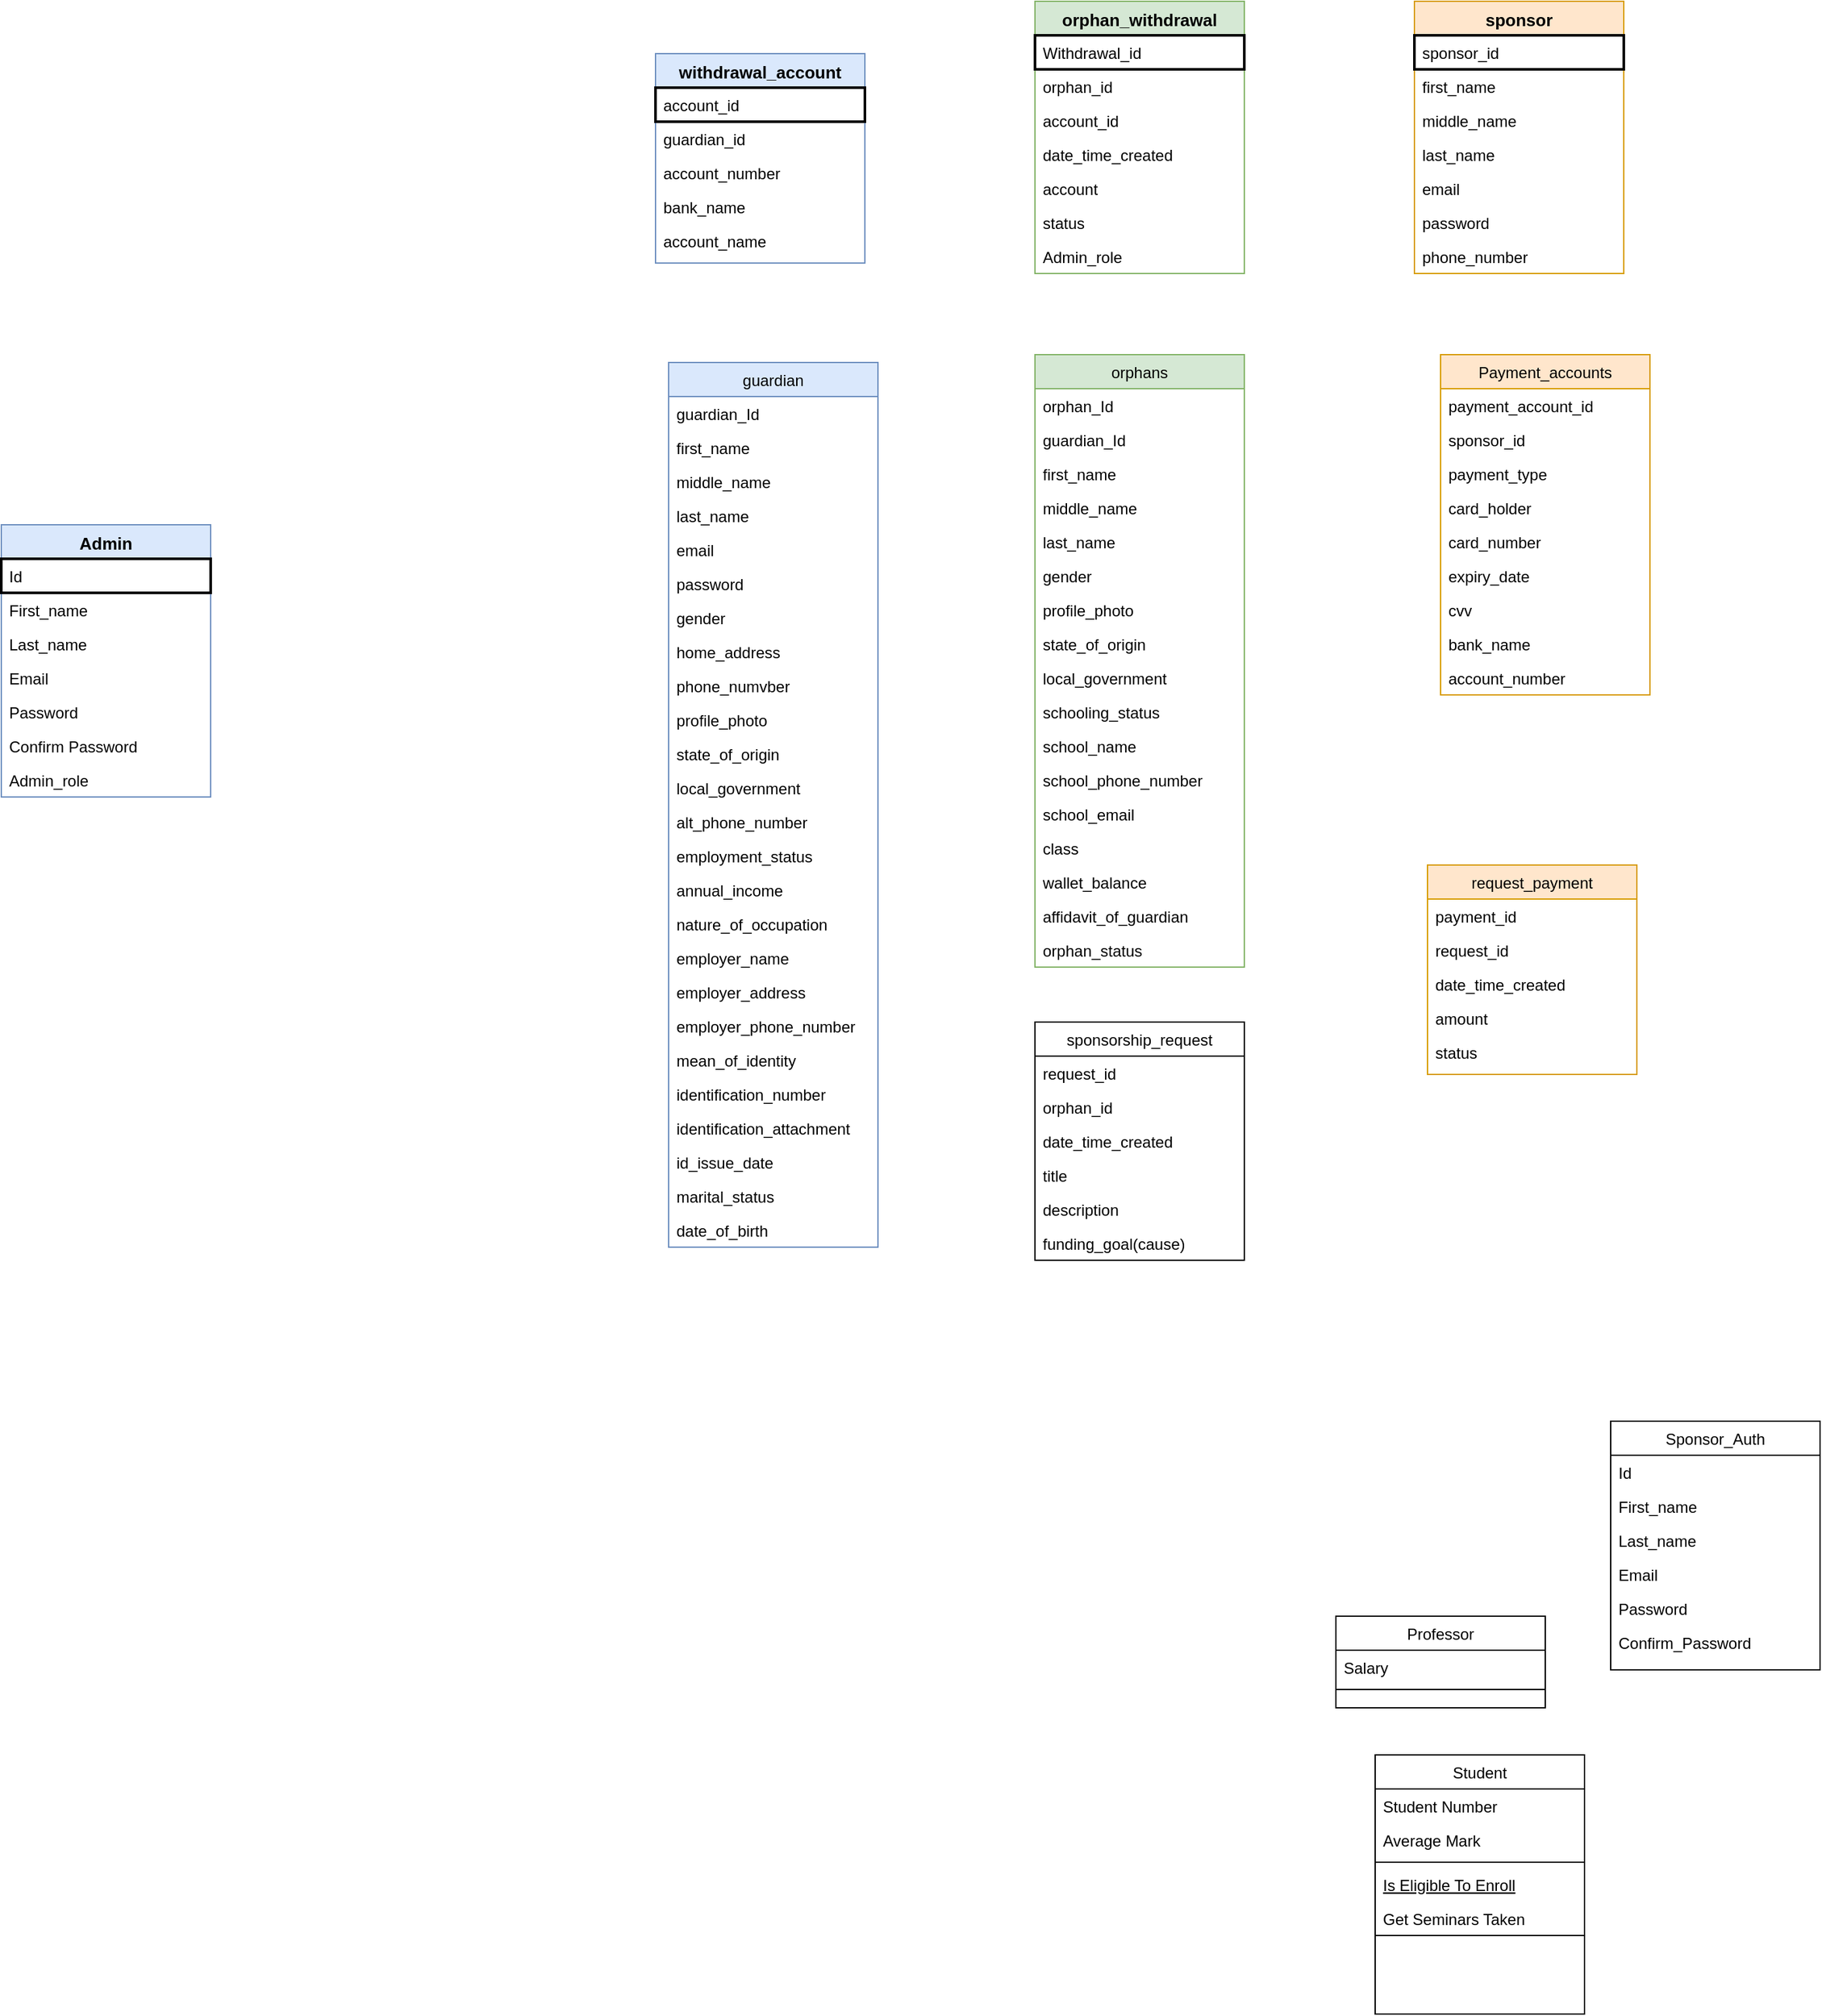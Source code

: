 <mxfile version="22.1.18" type="github">
  <diagram id="C5RBs43oDa-KdzZeNtuy" name="Page-1">
    <mxGraphModel dx="2099" dy="2044" grid="1" gridSize="10" guides="1" tooltips="1" connect="1" arrows="1" fold="1" page="1" pageScale="1" pageWidth="827" pageHeight="1169" math="0" shadow="0">
      <root>
        <mxCell id="WIyWlLk6GJQsqaUBKTNV-0" />
        <mxCell id="WIyWlLk6GJQsqaUBKTNV-1" parent="WIyWlLk6GJQsqaUBKTNV-0" />
        <mxCell id="zkfFHV4jXpPFQw0GAbJ--0" value="Admin" style="swimlane;fontStyle=1;align=center;verticalAlign=top;childLayout=stackLayout;horizontal=1;startSize=26;horizontalStack=0;resizeParent=1;resizeLast=0;collapsible=1;marginBottom=0;rounded=0;shadow=0;strokeWidth=1;fillColor=#dae8fc;strokeColor=#6c8ebf;gradientColor=none;fontSize=13;" parent="WIyWlLk6GJQsqaUBKTNV-1" vertex="1">
          <mxGeometry x="-520" y="-100" width="160" height="208" as="geometry">
            <mxRectangle x="230" y="140" width="160" height="26" as="alternateBounds" />
          </mxGeometry>
        </mxCell>
        <mxCell id="zkfFHV4jXpPFQw0GAbJ--1" value="Id" style="text;align=left;verticalAlign=top;spacingLeft=4;spacingRight=4;overflow=hidden;rotatable=0;points=[[0,0.5],[1,0.5]];portConstraint=eastwest;strokeWidth=2;strokeColor=default;" parent="zkfFHV4jXpPFQw0GAbJ--0" vertex="1">
          <mxGeometry y="26" width="160" height="26" as="geometry" />
        </mxCell>
        <mxCell id="zkfFHV4jXpPFQw0GAbJ--2" value="First_name" style="text;align=left;verticalAlign=top;spacingLeft=4;spacingRight=4;overflow=hidden;rotatable=0;points=[[0,0.5],[1,0.5]];portConstraint=eastwest;rounded=0;shadow=0;html=0;" parent="zkfFHV4jXpPFQw0GAbJ--0" vertex="1">
          <mxGeometry y="52" width="160" height="26" as="geometry" />
        </mxCell>
        <mxCell id="zkfFHV4jXpPFQw0GAbJ--3" value="Last_name" style="text;align=left;verticalAlign=top;spacingLeft=4;spacingRight=4;overflow=hidden;rotatable=0;points=[[0,0.5],[1,0.5]];portConstraint=eastwest;rounded=0;shadow=0;html=0;" parent="zkfFHV4jXpPFQw0GAbJ--0" vertex="1">
          <mxGeometry y="78" width="160" height="26" as="geometry" />
        </mxCell>
        <mxCell id="zkfFHV4jXpPFQw0GAbJ--5" value="Email" style="text;align=left;verticalAlign=top;spacingLeft=4;spacingRight=4;overflow=hidden;rotatable=0;points=[[0,0.5],[1,0.5]];portConstraint=eastwest;" parent="zkfFHV4jXpPFQw0GAbJ--0" vertex="1">
          <mxGeometry y="104" width="160" height="26" as="geometry" />
        </mxCell>
        <mxCell id="Ku1BjFFcXFUbnA0Wggvw-0" value="Password" style="text;align=left;verticalAlign=top;spacingLeft=4;spacingRight=4;overflow=hidden;rotatable=0;points=[[0,0.5],[1,0.5]];portConstraint=eastwest;" vertex="1" parent="zkfFHV4jXpPFQw0GAbJ--0">
          <mxGeometry y="130" width="160" height="26" as="geometry" />
        </mxCell>
        <mxCell id="Ku1BjFFcXFUbnA0Wggvw-1" value="Confirm Password" style="text;align=left;verticalAlign=top;spacingLeft=4;spacingRight=4;overflow=hidden;rotatable=0;points=[[0,0.5],[1,0.5]];portConstraint=eastwest;" vertex="1" parent="zkfFHV4jXpPFQw0GAbJ--0">
          <mxGeometry y="156" width="160" height="26" as="geometry" />
        </mxCell>
        <mxCell id="Ku1BjFFcXFUbnA0Wggvw-2" value="Admin_role" style="text;align=left;verticalAlign=top;spacingLeft=4;spacingRight=4;overflow=hidden;rotatable=0;points=[[0,0.5],[1,0.5]];portConstraint=eastwest;" vertex="1" parent="zkfFHV4jXpPFQw0GAbJ--0">
          <mxGeometry y="182" width="160" height="26" as="geometry" />
        </mxCell>
        <mxCell id="zkfFHV4jXpPFQw0GAbJ--6" value="Student" style="swimlane;fontStyle=0;align=center;verticalAlign=top;childLayout=stackLayout;horizontal=1;startSize=26;horizontalStack=0;resizeParent=1;resizeLast=0;collapsible=1;marginBottom=0;rounded=0;shadow=0;strokeWidth=1;" parent="WIyWlLk6GJQsqaUBKTNV-1" vertex="1">
          <mxGeometry x="530" y="840" width="160" height="198" as="geometry">
            <mxRectangle x="130" y="380" width="160" height="26" as="alternateBounds" />
          </mxGeometry>
        </mxCell>
        <mxCell id="zkfFHV4jXpPFQw0GAbJ--7" value="Student Number" style="text;align=left;verticalAlign=top;spacingLeft=4;spacingRight=4;overflow=hidden;rotatable=0;points=[[0,0.5],[1,0.5]];portConstraint=eastwest;" parent="zkfFHV4jXpPFQw0GAbJ--6" vertex="1">
          <mxGeometry y="26" width="160" height="26" as="geometry" />
        </mxCell>
        <mxCell id="zkfFHV4jXpPFQw0GAbJ--8" value="Average Mark" style="text;align=left;verticalAlign=top;spacingLeft=4;spacingRight=4;overflow=hidden;rotatable=0;points=[[0,0.5],[1,0.5]];portConstraint=eastwest;rounded=0;shadow=0;html=0;" parent="zkfFHV4jXpPFQw0GAbJ--6" vertex="1">
          <mxGeometry y="52" width="160" height="26" as="geometry" />
        </mxCell>
        <mxCell id="zkfFHV4jXpPFQw0GAbJ--9" value="" style="line;html=1;strokeWidth=1;align=left;verticalAlign=middle;spacingTop=-1;spacingLeft=3;spacingRight=3;rotatable=0;labelPosition=right;points=[];portConstraint=eastwest;" parent="zkfFHV4jXpPFQw0GAbJ--6" vertex="1">
          <mxGeometry y="78" width="160" height="8" as="geometry" />
        </mxCell>
        <mxCell id="zkfFHV4jXpPFQw0GAbJ--10" value="Is Eligible To Enroll" style="text;align=left;verticalAlign=top;spacingLeft=4;spacingRight=4;overflow=hidden;rotatable=0;points=[[0,0.5],[1,0.5]];portConstraint=eastwest;fontStyle=4" parent="zkfFHV4jXpPFQw0GAbJ--6" vertex="1">
          <mxGeometry y="86" width="160" height="26" as="geometry" />
        </mxCell>
        <mxCell id="zkfFHV4jXpPFQw0GAbJ--11" value="Get Seminars Taken" style="text;align=left;verticalAlign=top;spacingLeft=4;spacingRight=4;overflow=hidden;rotatable=0;points=[[0,0.5],[1,0.5]];portConstraint=eastwest;" parent="zkfFHV4jXpPFQw0GAbJ--6" vertex="1">
          <mxGeometry y="112" width="160" height="26" as="geometry" />
        </mxCell>
        <mxCell id="Ku1BjFFcXFUbnA0Wggvw-28" value="" style="whiteSpace=wrap;html=1;" vertex="1" parent="zkfFHV4jXpPFQw0GAbJ--6">
          <mxGeometry y="138" width="160" height="60" as="geometry" />
        </mxCell>
        <mxCell id="zkfFHV4jXpPFQw0GAbJ--13" value="Professor" style="swimlane;fontStyle=0;align=center;verticalAlign=top;childLayout=stackLayout;horizontal=1;startSize=26;horizontalStack=0;resizeParent=1;resizeLast=0;collapsible=1;marginBottom=0;rounded=0;shadow=0;strokeWidth=1;" parent="WIyWlLk6GJQsqaUBKTNV-1" vertex="1">
          <mxGeometry x="500" y="734" width="160" height="70" as="geometry">
            <mxRectangle x="340" y="380" width="170" height="26" as="alternateBounds" />
          </mxGeometry>
        </mxCell>
        <mxCell id="zkfFHV4jXpPFQw0GAbJ--14" value="Salary" style="text;align=left;verticalAlign=top;spacingLeft=4;spacingRight=4;overflow=hidden;rotatable=0;points=[[0,0.5],[1,0.5]];portConstraint=eastwest;" parent="zkfFHV4jXpPFQw0GAbJ--13" vertex="1">
          <mxGeometry y="26" width="160" height="26" as="geometry" />
        </mxCell>
        <mxCell id="zkfFHV4jXpPFQw0GAbJ--15" value="" style="line;html=1;strokeWidth=1;align=left;verticalAlign=middle;spacingTop=-1;spacingLeft=3;spacingRight=3;rotatable=0;labelPosition=right;points=[];portConstraint=eastwest;" parent="zkfFHV4jXpPFQw0GAbJ--13" vertex="1">
          <mxGeometry y="52" width="160" height="8" as="geometry" />
        </mxCell>
        <mxCell id="zkfFHV4jXpPFQw0GAbJ--17" value="guardian" style="swimlane;fontStyle=0;align=center;verticalAlign=top;childLayout=stackLayout;horizontal=1;startSize=26;horizontalStack=0;resizeParent=1;resizeLast=0;collapsible=1;marginBottom=0;rounded=0;shadow=0;strokeWidth=1;fillColor=#dae8fc;strokeColor=#6c8ebf;" parent="WIyWlLk6GJQsqaUBKTNV-1" vertex="1">
          <mxGeometry x="-10" y="-224" width="160" height="676" as="geometry">
            <mxRectangle x="550" y="140" width="160" height="26" as="alternateBounds" />
          </mxGeometry>
        </mxCell>
        <mxCell id="zkfFHV4jXpPFQw0GAbJ--18" value="guardian_Id" style="text;align=left;verticalAlign=top;spacingLeft=4;spacingRight=4;overflow=hidden;rotatable=0;points=[[0,0.5],[1,0.5]];portConstraint=eastwest;" parent="zkfFHV4jXpPFQw0GAbJ--17" vertex="1">
          <mxGeometry y="26" width="160" height="26" as="geometry" />
        </mxCell>
        <mxCell id="zkfFHV4jXpPFQw0GAbJ--19" value="first_name&#xa;" style="text;align=left;verticalAlign=top;spacingLeft=4;spacingRight=4;overflow=hidden;rotatable=0;points=[[0,0.5],[1,0.5]];portConstraint=eastwest;rounded=0;shadow=0;html=0;" parent="zkfFHV4jXpPFQw0GAbJ--17" vertex="1">
          <mxGeometry y="52" width="160" height="26" as="geometry" />
        </mxCell>
        <mxCell id="Ku1BjFFcXFUbnA0Wggvw-10" value="middle_name" style="text;align=left;verticalAlign=top;spacingLeft=4;spacingRight=4;overflow=hidden;rotatable=0;points=[[0,0.5],[1,0.5]];portConstraint=eastwest;rounded=0;shadow=0;html=0;" vertex="1" parent="zkfFHV4jXpPFQw0GAbJ--17">
          <mxGeometry y="78" width="160" height="26" as="geometry" />
        </mxCell>
        <mxCell id="zkfFHV4jXpPFQw0GAbJ--20" value="last_name" style="text;align=left;verticalAlign=top;spacingLeft=4;spacingRight=4;overflow=hidden;rotatable=0;points=[[0,0.5],[1,0.5]];portConstraint=eastwest;rounded=0;shadow=0;html=0;" parent="zkfFHV4jXpPFQw0GAbJ--17" vertex="1">
          <mxGeometry y="104" width="160" height="26" as="geometry" />
        </mxCell>
        <mxCell id="zkfFHV4jXpPFQw0GAbJ--21" value="email" style="text;align=left;verticalAlign=top;spacingLeft=4;spacingRight=4;overflow=hidden;rotatable=0;points=[[0,0.5],[1,0.5]];portConstraint=eastwest;rounded=0;shadow=0;html=0;" parent="zkfFHV4jXpPFQw0GAbJ--17" vertex="1">
          <mxGeometry y="130" width="160" height="26" as="geometry" />
        </mxCell>
        <mxCell id="zkfFHV4jXpPFQw0GAbJ--22" value="password" style="text;align=left;verticalAlign=top;spacingLeft=4;spacingRight=4;overflow=hidden;rotatable=0;points=[[0,0.5],[1,0.5]];portConstraint=eastwest;rounded=0;shadow=0;html=0;" parent="zkfFHV4jXpPFQw0GAbJ--17" vertex="1">
          <mxGeometry y="156" width="160" height="26" as="geometry" />
        </mxCell>
        <mxCell id="zkfFHV4jXpPFQw0GAbJ--24" value="gender" style="text;align=left;verticalAlign=top;spacingLeft=4;spacingRight=4;overflow=hidden;rotatable=0;points=[[0,0.5],[1,0.5]];portConstraint=eastwest;" parent="zkfFHV4jXpPFQw0GAbJ--17" vertex="1">
          <mxGeometry y="182" width="160" height="26" as="geometry" />
        </mxCell>
        <mxCell id="Ku1BjFFcXFUbnA0Wggvw-11" value="home_address" style="text;align=left;verticalAlign=top;spacingLeft=4;spacingRight=4;overflow=hidden;rotatable=0;points=[[0,0.5],[1,0.5]];portConstraint=eastwest;" vertex="1" parent="zkfFHV4jXpPFQw0GAbJ--17">
          <mxGeometry y="208" width="160" height="26" as="geometry" />
        </mxCell>
        <mxCell id="Ku1BjFFcXFUbnA0Wggvw-12" value="phone_numvber" style="text;align=left;verticalAlign=top;spacingLeft=4;spacingRight=4;overflow=hidden;rotatable=0;points=[[0,0.5],[1,0.5]];portConstraint=eastwest;" vertex="1" parent="zkfFHV4jXpPFQw0GAbJ--17">
          <mxGeometry y="234" width="160" height="26" as="geometry" />
        </mxCell>
        <mxCell id="Ku1BjFFcXFUbnA0Wggvw-13" value="profile_photo" style="text;align=left;verticalAlign=top;spacingLeft=4;spacingRight=4;overflow=hidden;rotatable=0;points=[[0,0.5],[1,0.5]];portConstraint=eastwest;" vertex="1" parent="zkfFHV4jXpPFQw0GAbJ--17">
          <mxGeometry y="260" width="160" height="26" as="geometry" />
        </mxCell>
        <mxCell id="Ku1BjFFcXFUbnA0Wggvw-14" value="state_of_origin" style="text;align=left;verticalAlign=top;spacingLeft=4;spacingRight=4;overflow=hidden;rotatable=0;points=[[0,0.5],[1,0.5]];portConstraint=eastwest;" vertex="1" parent="zkfFHV4jXpPFQw0GAbJ--17">
          <mxGeometry y="286" width="160" height="26" as="geometry" />
        </mxCell>
        <mxCell id="Ku1BjFFcXFUbnA0Wggvw-15" value="local_government" style="text;align=left;verticalAlign=top;spacingLeft=4;spacingRight=4;overflow=hidden;rotatable=0;points=[[0,0.5],[1,0.5]];portConstraint=eastwest;" vertex="1" parent="zkfFHV4jXpPFQw0GAbJ--17">
          <mxGeometry y="312" width="160" height="26" as="geometry" />
        </mxCell>
        <mxCell id="Ku1BjFFcXFUbnA0Wggvw-16" value="alt_phone_number" style="text;align=left;verticalAlign=top;spacingLeft=4;spacingRight=4;overflow=hidden;rotatable=0;points=[[0,0.5],[1,0.5]];portConstraint=eastwest;" vertex="1" parent="zkfFHV4jXpPFQw0GAbJ--17">
          <mxGeometry y="338" width="160" height="26" as="geometry" />
        </mxCell>
        <mxCell id="Ku1BjFFcXFUbnA0Wggvw-17" value="employment_status" style="text;align=left;verticalAlign=top;spacingLeft=4;spacingRight=4;overflow=hidden;rotatable=0;points=[[0,0.5],[1,0.5]];portConstraint=eastwest;" vertex="1" parent="zkfFHV4jXpPFQw0GAbJ--17">
          <mxGeometry y="364" width="160" height="26" as="geometry" />
        </mxCell>
        <mxCell id="Ku1BjFFcXFUbnA0Wggvw-18" value="annual_income" style="text;align=left;verticalAlign=top;spacingLeft=4;spacingRight=4;overflow=hidden;rotatable=0;points=[[0,0.5],[1,0.5]];portConstraint=eastwest;" vertex="1" parent="zkfFHV4jXpPFQw0GAbJ--17">
          <mxGeometry y="390" width="160" height="26" as="geometry" />
        </mxCell>
        <mxCell id="Ku1BjFFcXFUbnA0Wggvw-19" value="nature_of_occupation" style="text;align=left;verticalAlign=top;spacingLeft=4;spacingRight=4;overflow=hidden;rotatable=0;points=[[0,0.5],[1,0.5]];portConstraint=eastwest;" vertex="1" parent="zkfFHV4jXpPFQw0GAbJ--17">
          <mxGeometry y="416" width="160" height="26" as="geometry" />
        </mxCell>
        <mxCell id="Ku1BjFFcXFUbnA0Wggvw-20" value="employer_name" style="text;align=left;verticalAlign=top;spacingLeft=4;spacingRight=4;overflow=hidden;rotatable=0;points=[[0,0.5],[1,0.5]];portConstraint=eastwest;" vertex="1" parent="zkfFHV4jXpPFQw0GAbJ--17">
          <mxGeometry y="442" width="160" height="26" as="geometry" />
        </mxCell>
        <mxCell id="Ku1BjFFcXFUbnA0Wggvw-21" value="employer_address" style="text;align=left;verticalAlign=top;spacingLeft=4;spacingRight=4;overflow=hidden;rotatable=0;points=[[0,0.5],[1,0.5]];portConstraint=eastwest;" vertex="1" parent="zkfFHV4jXpPFQw0GAbJ--17">
          <mxGeometry y="468" width="160" height="26" as="geometry" />
        </mxCell>
        <mxCell id="Ku1BjFFcXFUbnA0Wggvw-22" value="employer_phone_number" style="text;align=left;verticalAlign=top;spacingLeft=4;spacingRight=4;overflow=hidden;rotatable=0;points=[[0,0.5],[1,0.5]];portConstraint=eastwest;" vertex="1" parent="zkfFHV4jXpPFQw0GAbJ--17">
          <mxGeometry y="494" width="160" height="26" as="geometry" />
        </mxCell>
        <mxCell id="Ku1BjFFcXFUbnA0Wggvw-23" value="mean_of_identity" style="text;align=left;verticalAlign=top;spacingLeft=4;spacingRight=4;overflow=hidden;rotatable=0;points=[[0,0.5],[1,0.5]];portConstraint=eastwest;" vertex="1" parent="zkfFHV4jXpPFQw0GAbJ--17">
          <mxGeometry y="520" width="160" height="26" as="geometry" />
        </mxCell>
        <mxCell id="Ku1BjFFcXFUbnA0Wggvw-24" value="identification_number" style="text;align=left;verticalAlign=top;spacingLeft=4;spacingRight=4;overflow=hidden;rotatable=0;points=[[0,0.5],[1,0.5]];portConstraint=eastwest;" vertex="1" parent="zkfFHV4jXpPFQw0GAbJ--17">
          <mxGeometry y="546" width="160" height="26" as="geometry" />
        </mxCell>
        <mxCell id="Ku1BjFFcXFUbnA0Wggvw-25" value="identification_attachment" style="text;align=left;verticalAlign=top;spacingLeft=4;spacingRight=4;overflow=hidden;rotatable=0;points=[[0,0.5],[1,0.5]];portConstraint=eastwest;" vertex="1" parent="zkfFHV4jXpPFQw0GAbJ--17">
          <mxGeometry y="572" width="160" height="26" as="geometry" />
        </mxCell>
        <mxCell id="Ku1BjFFcXFUbnA0Wggvw-26" value="id_issue_date" style="text;align=left;verticalAlign=top;spacingLeft=4;spacingRight=4;overflow=hidden;rotatable=0;points=[[0,0.5],[1,0.5]];portConstraint=eastwest;" vertex="1" parent="zkfFHV4jXpPFQw0GAbJ--17">
          <mxGeometry y="598" width="160" height="26" as="geometry" />
        </mxCell>
        <mxCell id="Ku1BjFFcXFUbnA0Wggvw-29" value="marital_status" style="text;align=left;verticalAlign=top;spacingLeft=4;spacingRight=4;overflow=hidden;rotatable=0;points=[[0,0.5],[1,0.5]];portConstraint=eastwest;" vertex="1" parent="zkfFHV4jXpPFQw0GAbJ--17">
          <mxGeometry y="624" width="160" height="26" as="geometry" />
        </mxCell>
        <mxCell id="Ku1BjFFcXFUbnA0Wggvw-27" value="date_of_birth" style="text;align=left;verticalAlign=top;spacingLeft=4;spacingRight=4;overflow=hidden;rotatable=0;points=[[0,0.5],[1,0.5]];portConstraint=eastwest;" vertex="1" parent="zkfFHV4jXpPFQw0GAbJ--17">
          <mxGeometry y="650" width="160" height="26" as="geometry" />
        </mxCell>
        <mxCell id="Ku1BjFFcXFUbnA0Wggvw-3" value="Sponsor_Auth" style="swimlane;fontStyle=0;align=center;verticalAlign=top;childLayout=stackLayout;horizontal=1;startSize=26;horizontalStack=0;resizeParent=1;resizeLast=0;collapsible=1;marginBottom=0;rounded=0;shadow=0;strokeWidth=1;" vertex="1" parent="WIyWlLk6GJQsqaUBKTNV-1">
          <mxGeometry x="710" y="585" width="160" height="190" as="geometry">
            <mxRectangle x="550" y="140" width="160" height="26" as="alternateBounds" />
          </mxGeometry>
        </mxCell>
        <mxCell id="Ku1BjFFcXFUbnA0Wggvw-4" value="Id" style="text;align=left;verticalAlign=top;spacingLeft=4;spacingRight=4;overflow=hidden;rotatable=0;points=[[0,0.5],[1,0.5]];portConstraint=eastwest;" vertex="1" parent="Ku1BjFFcXFUbnA0Wggvw-3">
          <mxGeometry y="26" width="160" height="26" as="geometry" />
        </mxCell>
        <mxCell id="Ku1BjFFcXFUbnA0Wggvw-5" value="First_name&#xa;" style="text;align=left;verticalAlign=top;spacingLeft=4;spacingRight=4;overflow=hidden;rotatable=0;points=[[0,0.5],[1,0.5]];portConstraint=eastwest;rounded=0;shadow=0;html=0;" vertex="1" parent="Ku1BjFFcXFUbnA0Wggvw-3">
          <mxGeometry y="52" width="160" height="26" as="geometry" />
        </mxCell>
        <mxCell id="Ku1BjFFcXFUbnA0Wggvw-6" value="Last_name" style="text;align=left;verticalAlign=top;spacingLeft=4;spacingRight=4;overflow=hidden;rotatable=0;points=[[0,0.5],[1,0.5]];portConstraint=eastwest;rounded=0;shadow=0;html=0;" vertex="1" parent="Ku1BjFFcXFUbnA0Wggvw-3">
          <mxGeometry y="78" width="160" height="26" as="geometry" />
        </mxCell>
        <mxCell id="Ku1BjFFcXFUbnA0Wggvw-7" value="Email" style="text;align=left;verticalAlign=top;spacingLeft=4;spacingRight=4;overflow=hidden;rotatable=0;points=[[0,0.5],[1,0.5]];portConstraint=eastwest;rounded=0;shadow=0;html=0;" vertex="1" parent="Ku1BjFFcXFUbnA0Wggvw-3">
          <mxGeometry y="104" width="160" height="26" as="geometry" />
        </mxCell>
        <mxCell id="Ku1BjFFcXFUbnA0Wggvw-8" value="Password" style="text;align=left;verticalAlign=top;spacingLeft=4;spacingRight=4;overflow=hidden;rotatable=0;points=[[0,0.5],[1,0.5]];portConstraint=eastwest;rounded=0;shadow=0;html=0;" vertex="1" parent="Ku1BjFFcXFUbnA0Wggvw-3">
          <mxGeometry y="130" width="160" height="26" as="geometry" />
        </mxCell>
        <mxCell id="Ku1BjFFcXFUbnA0Wggvw-9" value="Confirm_Password" style="text;align=left;verticalAlign=top;spacingLeft=4;spacingRight=4;overflow=hidden;rotatable=0;points=[[0,0.5],[1,0.5]];portConstraint=eastwest;" vertex="1" parent="Ku1BjFFcXFUbnA0Wggvw-3">
          <mxGeometry y="156" width="160" height="26" as="geometry" />
        </mxCell>
        <mxCell id="Ku1BjFFcXFUbnA0Wggvw-30" value="orphans" style="swimlane;fontStyle=0;align=center;verticalAlign=top;childLayout=stackLayout;horizontal=1;startSize=26;horizontalStack=0;resizeParent=1;resizeLast=0;collapsible=1;marginBottom=0;rounded=0;shadow=0;strokeWidth=1;fillColor=#d5e8d4;strokeColor=#82b366;" vertex="1" parent="WIyWlLk6GJQsqaUBKTNV-1">
          <mxGeometry x="270" y="-230" width="160" height="468" as="geometry">
            <mxRectangle x="550" y="140" width="160" height="26" as="alternateBounds" />
          </mxGeometry>
        </mxCell>
        <mxCell id="Ku1BjFFcXFUbnA0Wggvw-31" value="orphan_Id" style="text;align=left;verticalAlign=top;spacingLeft=4;spacingRight=4;overflow=hidden;rotatable=0;points=[[0,0.5],[1,0.5]];portConstraint=eastwest;" vertex="1" parent="Ku1BjFFcXFUbnA0Wggvw-30">
          <mxGeometry y="26" width="160" height="26" as="geometry" />
        </mxCell>
        <mxCell id="Ku1BjFFcXFUbnA0Wggvw-56" value="guardian_Id" style="text;align=left;verticalAlign=top;spacingLeft=4;spacingRight=4;overflow=hidden;rotatable=0;points=[[0,0.5],[1,0.5]];portConstraint=eastwest;" vertex="1" parent="Ku1BjFFcXFUbnA0Wggvw-30">
          <mxGeometry y="52" width="160" height="26" as="geometry" />
        </mxCell>
        <mxCell id="Ku1BjFFcXFUbnA0Wggvw-32" value="first_name&#xa;" style="text;align=left;verticalAlign=top;spacingLeft=4;spacingRight=4;overflow=hidden;rotatable=0;points=[[0,0.5],[1,0.5]];portConstraint=eastwest;rounded=0;shadow=0;html=0;" vertex="1" parent="Ku1BjFFcXFUbnA0Wggvw-30">
          <mxGeometry y="78" width="160" height="26" as="geometry" />
        </mxCell>
        <mxCell id="Ku1BjFFcXFUbnA0Wggvw-33" value="middle_name" style="text;align=left;verticalAlign=top;spacingLeft=4;spacingRight=4;overflow=hidden;rotatable=0;points=[[0,0.5],[1,0.5]];portConstraint=eastwest;rounded=0;shadow=0;html=0;" vertex="1" parent="Ku1BjFFcXFUbnA0Wggvw-30">
          <mxGeometry y="104" width="160" height="26" as="geometry" />
        </mxCell>
        <mxCell id="Ku1BjFFcXFUbnA0Wggvw-34" value="last_name" style="text;align=left;verticalAlign=top;spacingLeft=4;spacingRight=4;overflow=hidden;rotatable=0;points=[[0,0.5],[1,0.5]];portConstraint=eastwest;rounded=0;shadow=0;html=0;" vertex="1" parent="Ku1BjFFcXFUbnA0Wggvw-30">
          <mxGeometry y="130" width="160" height="26" as="geometry" />
        </mxCell>
        <mxCell id="Ku1BjFFcXFUbnA0Wggvw-37" value="gender" style="text;align=left;verticalAlign=top;spacingLeft=4;spacingRight=4;overflow=hidden;rotatable=0;points=[[0,0.5],[1,0.5]];portConstraint=eastwest;" vertex="1" parent="Ku1BjFFcXFUbnA0Wggvw-30">
          <mxGeometry y="156" width="160" height="26" as="geometry" />
        </mxCell>
        <mxCell id="Ku1BjFFcXFUbnA0Wggvw-40" value="profile_photo" style="text;align=left;verticalAlign=top;spacingLeft=4;spacingRight=4;overflow=hidden;rotatable=0;points=[[0,0.5],[1,0.5]];portConstraint=eastwest;" vertex="1" parent="Ku1BjFFcXFUbnA0Wggvw-30">
          <mxGeometry y="182" width="160" height="26" as="geometry" />
        </mxCell>
        <mxCell id="Ku1BjFFcXFUbnA0Wggvw-41" value="state_of_origin" style="text;align=left;verticalAlign=top;spacingLeft=4;spacingRight=4;overflow=hidden;rotatable=0;points=[[0,0.5],[1,0.5]];portConstraint=eastwest;" vertex="1" parent="Ku1BjFFcXFUbnA0Wggvw-30">
          <mxGeometry y="208" width="160" height="26" as="geometry" />
        </mxCell>
        <mxCell id="Ku1BjFFcXFUbnA0Wggvw-42" value="local_government" style="text;align=left;verticalAlign=top;spacingLeft=4;spacingRight=4;overflow=hidden;rotatable=0;points=[[0,0.5],[1,0.5]];portConstraint=eastwest;" vertex="1" parent="Ku1BjFFcXFUbnA0Wggvw-30">
          <mxGeometry y="234" width="160" height="26" as="geometry" />
        </mxCell>
        <mxCell id="Ku1BjFFcXFUbnA0Wggvw-44" value="schooling_status" style="text;align=left;verticalAlign=top;spacingLeft=4;spacingRight=4;overflow=hidden;rotatable=0;points=[[0,0.5],[1,0.5]];portConstraint=eastwest;" vertex="1" parent="Ku1BjFFcXFUbnA0Wggvw-30">
          <mxGeometry y="260" width="160" height="26" as="geometry" />
        </mxCell>
        <mxCell id="Ku1BjFFcXFUbnA0Wggvw-45" value="school_name" style="text;align=left;verticalAlign=top;spacingLeft=4;spacingRight=4;overflow=hidden;rotatable=0;points=[[0,0.5],[1,0.5]];portConstraint=eastwest;" vertex="1" parent="Ku1BjFFcXFUbnA0Wggvw-30">
          <mxGeometry y="286" width="160" height="26" as="geometry" />
        </mxCell>
        <mxCell id="Ku1BjFFcXFUbnA0Wggvw-46" value="school_phone_number" style="text;align=left;verticalAlign=top;spacingLeft=4;spacingRight=4;overflow=hidden;rotatable=0;points=[[0,0.5],[1,0.5]];portConstraint=eastwest;" vertex="1" parent="Ku1BjFFcXFUbnA0Wggvw-30">
          <mxGeometry y="312" width="160" height="26" as="geometry" />
        </mxCell>
        <mxCell id="Ku1BjFFcXFUbnA0Wggvw-47" value="school_email" style="text;align=left;verticalAlign=top;spacingLeft=4;spacingRight=4;overflow=hidden;rotatable=0;points=[[0,0.5],[1,0.5]];portConstraint=eastwest;" vertex="1" parent="Ku1BjFFcXFUbnA0Wggvw-30">
          <mxGeometry y="338" width="160" height="26" as="geometry" />
        </mxCell>
        <mxCell id="Ku1BjFFcXFUbnA0Wggvw-50" value="class" style="text;align=left;verticalAlign=top;spacingLeft=4;spacingRight=4;overflow=hidden;rotatable=0;points=[[0,0.5],[1,0.5]];portConstraint=eastwest;" vertex="1" parent="Ku1BjFFcXFUbnA0Wggvw-30">
          <mxGeometry y="364" width="160" height="26" as="geometry" />
        </mxCell>
        <mxCell id="Ku1BjFFcXFUbnA0Wggvw-51" value="wallet_balance" style="text;align=left;verticalAlign=top;spacingLeft=4;spacingRight=4;overflow=hidden;rotatable=0;points=[[0,0.5],[1,0.5]];portConstraint=eastwest;" vertex="1" parent="Ku1BjFFcXFUbnA0Wggvw-30">
          <mxGeometry y="390" width="160" height="26" as="geometry" />
        </mxCell>
        <mxCell id="Ku1BjFFcXFUbnA0Wggvw-52" value="affidavit_of_guardian" style="text;align=left;verticalAlign=top;spacingLeft=4;spacingRight=4;overflow=hidden;rotatable=0;points=[[0,0.5],[1,0.5]];portConstraint=eastwest;" vertex="1" parent="Ku1BjFFcXFUbnA0Wggvw-30">
          <mxGeometry y="416" width="160" height="26" as="geometry" />
        </mxCell>
        <mxCell id="Ku1BjFFcXFUbnA0Wggvw-66" value="orphan_status" style="text;align=left;verticalAlign=top;spacingLeft=4;spacingRight=4;overflow=hidden;rotatable=0;points=[[0,0.5],[1,0.5]];portConstraint=eastwest;" vertex="1" parent="Ku1BjFFcXFUbnA0Wggvw-30">
          <mxGeometry y="442" width="160" height="26" as="geometry" />
        </mxCell>
        <mxCell id="Ku1BjFFcXFUbnA0Wggvw-58" value="orphan_withdrawal" style="swimlane;fontStyle=1;align=center;verticalAlign=top;childLayout=stackLayout;horizontal=1;startSize=26;horizontalStack=0;resizeParent=1;resizeLast=0;collapsible=1;marginBottom=0;rounded=0;shadow=0;strokeWidth=1;fillColor=#d5e8d4;strokeColor=#82b366;fontSize=13;" vertex="1" parent="WIyWlLk6GJQsqaUBKTNV-1">
          <mxGeometry x="270" y="-500" width="160" height="208" as="geometry">
            <mxRectangle x="230" y="140" width="160" height="26" as="alternateBounds" />
          </mxGeometry>
        </mxCell>
        <mxCell id="Ku1BjFFcXFUbnA0Wggvw-59" value="Withdrawal_id" style="text;align=left;verticalAlign=top;spacingLeft=4;spacingRight=4;overflow=hidden;rotatable=0;points=[[0,0.5],[1,0.5]];portConstraint=eastwest;strokeWidth=2;strokeColor=default;" vertex="1" parent="Ku1BjFFcXFUbnA0Wggvw-58">
          <mxGeometry y="26" width="160" height="26" as="geometry" />
        </mxCell>
        <mxCell id="Ku1BjFFcXFUbnA0Wggvw-60" value="orphan_id" style="text;align=left;verticalAlign=top;spacingLeft=4;spacingRight=4;overflow=hidden;rotatable=0;points=[[0,0.5],[1,0.5]];portConstraint=eastwest;rounded=0;shadow=0;html=0;" vertex="1" parent="Ku1BjFFcXFUbnA0Wggvw-58">
          <mxGeometry y="52" width="160" height="26" as="geometry" />
        </mxCell>
        <mxCell id="Ku1BjFFcXFUbnA0Wggvw-61" value="account_id" style="text;align=left;verticalAlign=top;spacingLeft=4;spacingRight=4;overflow=hidden;rotatable=0;points=[[0,0.5],[1,0.5]];portConstraint=eastwest;rounded=0;shadow=0;html=0;" vertex="1" parent="Ku1BjFFcXFUbnA0Wggvw-58">
          <mxGeometry y="78" width="160" height="26" as="geometry" />
        </mxCell>
        <mxCell id="Ku1BjFFcXFUbnA0Wggvw-62" value="date_time_created" style="text;align=left;verticalAlign=top;spacingLeft=4;spacingRight=4;overflow=hidden;rotatable=0;points=[[0,0.5],[1,0.5]];portConstraint=eastwest;" vertex="1" parent="Ku1BjFFcXFUbnA0Wggvw-58">
          <mxGeometry y="104" width="160" height="26" as="geometry" />
        </mxCell>
        <mxCell id="Ku1BjFFcXFUbnA0Wggvw-63" value="account" style="text;align=left;verticalAlign=top;spacingLeft=4;spacingRight=4;overflow=hidden;rotatable=0;points=[[0,0.5],[1,0.5]];portConstraint=eastwest;" vertex="1" parent="Ku1BjFFcXFUbnA0Wggvw-58">
          <mxGeometry y="130" width="160" height="26" as="geometry" />
        </mxCell>
        <mxCell id="Ku1BjFFcXFUbnA0Wggvw-64" value="status" style="text;align=left;verticalAlign=top;spacingLeft=4;spacingRight=4;overflow=hidden;rotatable=0;points=[[0,0.5],[1,0.5]];portConstraint=eastwest;" vertex="1" parent="Ku1BjFFcXFUbnA0Wggvw-58">
          <mxGeometry y="156" width="160" height="26" as="geometry" />
        </mxCell>
        <mxCell id="Ku1BjFFcXFUbnA0Wggvw-65" value="Admin_role" style="text;align=left;verticalAlign=top;spacingLeft=4;spacingRight=4;overflow=hidden;rotatable=0;points=[[0,0.5],[1,0.5]];portConstraint=eastwest;" vertex="1" parent="Ku1BjFFcXFUbnA0Wggvw-58">
          <mxGeometry y="182" width="160" height="26" as="geometry" />
        </mxCell>
        <mxCell id="Ku1BjFFcXFUbnA0Wggvw-67" value="withdrawal_account" style="swimlane;fontStyle=1;align=center;verticalAlign=top;childLayout=stackLayout;horizontal=1;startSize=26;horizontalStack=0;resizeParent=1;resizeLast=0;collapsible=1;marginBottom=0;rounded=0;shadow=0;strokeWidth=1;fillColor=#dae8fc;strokeColor=#6c8ebf;gradientColor=none;fontSize=13;" vertex="1" parent="WIyWlLk6GJQsqaUBKTNV-1">
          <mxGeometry x="-20" y="-460" width="160" height="160" as="geometry">
            <mxRectangle x="230" y="140" width="160" height="26" as="alternateBounds" />
          </mxGeometry>
        </mxCell>
        <mxCell id="Ku1BjFFcXFUbnA0Wggvw-68" value="account_id" style="text;align=left;verticalAlign=top;spacingLeft=4;spacingRight=4;overflow=hidden;rotatable=0;points=[[0,0.5],[1,0.5]];portConstraint=eastwest;strokeWidth=2;strokeColor=default;" vertex="1" parent="Ku1BjFFcXFUbnA0Wggvw-67">
          <mxGeometry y="26" width="160" height="26" as="geometry" />
        </mxCell>
        <mxCell id="Ku1BjFFcXFUbnA0Wggvw-69" value="guardian_id" style="text;align=left;verticalAlign=top;spacingLeft=4;spacingRight=4;overflow=hidden;rotatable=0;points=[[0,0.5],[1,0.5]];portConstraint=eastwest;rounded=0;shadow=0;html=0;" vertex="1" parent="Ku1BjFFcXFUbnA0Wggvw-67">
          <mxGeometry y="52" width="160" height="26" as="geometry" />
        </mxCell>
        <mxCell id="Ku1BjFFcXFUbnA0Wggvw-70" value="account_number" style="text;align=left;verticalAlign=top;spacingLeft=4;spacingRight=4;overflow=hidden;rotatable=0;points=[[0,0.5],[1,0.5]];portConstraint=eastwest;rounded=0;shadow=0;html=0;" vertex="1" parent="Ku1BjFFcXFUbnA0Wggvw-67">
          <mxGeometry y="78" width="160" height="26" as="geometry" />
        </mxCell>
        <mxCell id="Ku1BjFFcXFUbnA0Wggvw-71" value="bank_name" style="text;align=left;verticalAlign=top;spacingLeft=4;spacingRight=4;overflow=hidden;rotatable=0;points=[[0,0.5],[1,0.5]];portConstraint=eastwest;" vertex="1" parent="Ku1BjFFcXFUbnA0Wggvw-67">
          <mxGeometry y="104" width="160" height="26" as="geometry" />
        </mxCell>
        <mxCell id="Ku1BjFFcXFUbnA0Wggvw-72" value="account_name" style="text;align=left;verticalAlign=top;spacingLeft=4;spacingRight=4;overflow=hidden;rotatable=0;points=[[0,0.5],[1,0.5]];portConstraint=eastwest;" vertex="1" parent="Ku1BjFFcXFUbnA0Wggvw-67">
          <mxGeometry y="130" width="160" height="26" as="geometry" />
        </mxCell>
        <mxCell id="Ku1BjFFcXFUbnA0Wggvw-75" value="sponsorship_request" style="swimlane;fontStyle=0;align=center;verticalAlign=top;childLayout=stackLayout;horizontal=1;startSize=26;horizontalStack=0;resizeParent=1;resizeLast=0;collapsible=1;marginBottom=0;rounded=0;shadow=0;strokeWidth=1;" vertex="1" parent="WIyWlLk6GJQsqaUBKTNV-1">
          <mxGeometry x="270" y="280" width="160" height="182" as="geometry">
            <mxRectangle x="550" y="140" width="160" height="26" as="alternateBounds" />
          </mxGeometry>
        </mxCell>
        <mxCell id="Ku1BjFFcXFUbnA0Wggvw-76" value="request_id" style="text;align=left;verticalAlign=top;spacingLeft=4;spacingRight=4;overflow=hidden;rotatable=0;points=[[0,0.5],[1,0.5]];portConstraint=eastwest;" vertex="1" parent="Ku1BjFFcXFUbnA0Wggvw-75">
          <mxGeometry y="26" width="160" height="26" as="geometry" />
        </mxCell>
        <mxCell id="Ku1BjFFcXFUbnA0Wggvw-77" value="orphan_id" style="text;align=left;verticalAlign=top;spacingLeft=4;spacingRight=4;overflow=hidden;rotatable=0;points=[[0,0.5],[1,0.5]];portConstraint=eastwest;" vertex="1" parent="Ku1BjFFcXFUbnA0Wggvw-75">
          <mxGeometry y="52" width="160" height="26" as="geometry" />
        </mxCell>
        <mxCell id="Ku1BjFFcXFUbnA0Wggvw-78" value="date_time_created" style="text;align=left;verticalAlign=top;spacingLeft=4;spacingRight=4;overflow=hidden;rotatable=0;points=[[0,0.5],[1,0.5]];portConstraint=eastwest;rounded=0;shadow=0;html=0;" vertex="1" parent="Ku1BjFFcXFUbnA0Wggvw-75">
          <mxGeometry y="78" width="160" height="26" as="geometry" />
        </mxCell>
        <mxCell id="Ku1BjFFcXFUbnA0Wggvw-79" value="title" style="text;align=left;verticalAlign=top;spacingLeft=4;spacingRight=4;overflow=hidden;rotatable=0;points=[[0,0.5],[1,0.5]];portConstraint=eastwest;rounded=0;shadow=0;html=0;" vertex="1" parent="Ku1BjFFcXFUbnA0Wggvw-75">
          <mxGeometry y="104" width="160" height="26" as="geometry" />
        </mxCell>
        <mxCell id="Ku1BjFFcXFUbnA0Wggvw-80" value="description" style="text;align=left;verticalAlign=top;spacingLeft=4;spacingRight=4;overflow=hidden;rotatable=0;points=[[0,0.5],[1,0.5]];portConstraint=eastwest;rounded=0;shadow=0;html=0;" vertex="1" parent="Ku1BjFFcXFUbnA0Wggvw-75">
          <mxGeometry y="130" width="160" height="26" as="geometry" />
        </mxCell>
        <mxCell id="Ku1BjFFcXFUbnA0Wggvw-81" value="funding_goal(cause)" style="text;align=left;verticalAlign=top;spacingLeft=4;spacingRight=4;overflow=hidden;rotatable=0;points=[[0,0.5],[1,0.5]];portConstraint=eastwest;" vertex="1" parent="Ku1BjFFcXFUbnA0Wggvw-75">
          <mxGeometry y="156" width="160" height="26" as="geometry" />
        </mxCell>
        <mxCell id="Ku1BjFFcXFUbnA0Wggvw-93" value="sponsor" style="swimlane;fontStyle=1;align=center;verticalAlign=top;childLayout=stackLayout;horizontal=1;startSize=26;horizontalStack=0;resizeParent=1;resizeLast=0;collapsible=1;marginBottom=0;rounded=0;shadow=0;strokeWidth=1;fillColor=#ffe6cc;strokeColor=#d79b00;fontSize=13;" vertex="1" parent="WIyWlLk6GJQsqaUBKTNV-1">
          <mxGeometry x="560" y="-500" width="160" height="208" as="geometry">
            <mxRectangle x="230" y="140" width="160" height="26" as="alternateBounds" />
          </mxGeometry>
        </mxCell>
        <mxCell id="Ku1BjFFcXFUbnA0Wggvw-94" value="sponsor_id" style="text;align=left;verticalAlign=top;spacingLeft=4;spacingRight=4;overflow=hidden;rotatable=0;points=[[0,0.5],[1,0.5]];portConstraint=eastwest;strokeWidth=2;strokeColor=default;" vertex="1" parent="Ku1BjFFcXFUbnA0Wggvw-93">
          <mxGeometry y="26" width="160" height="26" as="geometry" />
        </mxCell>
        <mxCell id="Ku1BjFFcXFUbnA0Wggvw-95" value="first_name" style="text;align=left;verticalAlign=top;spacingLeft=4;spacingRight=4;overflow=hidden;rotatable=0;points=[[0,0.5],[1,0.5]];portConstraint=eastwest;rounded=0;shadow=0;html=0;" vertex="1" parent="Ku1BjFFcXFUbnA0Wggvw-93">
          <mxGeometry y="52" width="160" height="26" as="geometry" />
        </mxCell>
        <mxCell id="Ku1BjFFcXFUbnA0Wggvw-96" value="middle_name" style="text;align=left;verticalAlign=top;spacingLeft=4;spacingRight=4;overflow=hidden;rotatable=0;points=[[0,0.5],[1,0.5]];portConstraint=eastwest;rounded=0;shadow=0;html=0;" vertex="1" parent="Ku1BjFFcXFUbnA0Wggvw-93">
          <mxGeometry y="78" width="160" height="26" as="geometry" />
        </mxCell>
        <mxCell id="Ku1BjFFcXFUbnA0Wggvw-97" value="last_name" style="text;align=left;verticalAlign=top;spacingLeft=4;spacingRight=4;overflow=hidden;rotatable=0;points=[[0,0.5],[1,0.5]];portConstraint=eastwest;" vertex="1" parent="Ku1BjFFcXFUbnA0Wggvw-93">
          <mxGeometry y="104" width="160" height="26" as="geometry" />
        </mxCell>
        <mxCell id="Ku1BjFFcXFUbnA0Wggvw-98" value="email" style="text;align=left;verticalAlign=top;spacingLeft=4;spacingRight=4;overflow=hidden;rotatable=0;points=[[0,0.5],[1,0.5]];portConstraint=eastwest;" vertex="1" parent="Ku1BjFFcXFUbnA0Wggvw-93">
          <mxGeometry y="130" width="160" height="26" as="geometry" />
        </mxCell>
        <mxCell id="Ku1BjFFcXFUbnA0Wggvw-99" value="password" style="text;align=left;verticalAlign=top;spacingLeft=4;spacingRight=4;overflow=hidden;rotatable=0;points=[[0,0.5],[1,0.5]];portConstraint=eastwest;" vertex="1" parent="Ku1BjFFcXFUbnA0Wggvw-93">
          <mxGeometry y="156" width="160" height="26" as="geometry" />
        </mxCell>
        <mxCell id="Ku1BjFFcXFUbnA0Wggvw-100" value="phone_number" style="text;align=left;verticalAlign=top;spacingLeft=4;spacingRight=4;overflow=hidden;rotatable=0;points=[[0,0.5],[1,0.5]];portConstraint=eastwest;" vertex="1" parent="Ku1BjFFcXFUbnA0Wggvw-93">
          <mxGeometry y="182" width="160" height="26" as="geometry" />
        </mxCell>
        <mxCell id="Ku1BjFFcXFUbnA0Wggvw-101" value="Payment_accounts" style="swimlane;fontStyle=0;align=center;verticalAlign=top;childLayout=stackLayout;horizontal=1;startSize=26;horizontalStack=0;resizeParent=1;resizeLast=0;collapsible=1;marginBottom=0;rounded=0;shadow=0;strokeWidth=1;fillColor=#ffe6cc;strokeColor=#d79b00;" vertex="1" parent="WIyWlLk6GJQsqaUBKTNV-1">
          <mxGeometry x="580" y="-230" width="160" height="260" as="geometry">
            <mxRectangle x="550" y="140" width="160" height="26" as="alternateBounds" />
          </mxGeometry>
        </mxCell>
        <mxCell id="Ku1BjFFcXFUbnA0Wggvw-102" value="payment_account_id" style="text;align=left;verticalAlign=top;spacingLeft=4;spacingRight=4;overflow=hidden;rotatable=0;points=[[0,0.5],[1,0.5]];portConstraint=eastwest;" vertex="1" parent="Ku1BjFFcXFUbnA0Wggvw-101">
          <mxGeometry y="26" width="160" height="26" as="geometry" />
        </mxCell>
        <mxCell id="Ku1BjFFcXFUbnA0Wggvw-103" value="sponsor_id" style="text;align=left;verticalAlign=top;spacingLeft=4;spacingRight=4;overflow=hidden;rotatable=0;points=[[0,0.5],[1,0.5]];portConstraint=eastwest;" vertex="1" parent="Ku1BjFFcXFUbnA0Wggvw-101">
          <mxGeometry y="52" width="160" height="26" as="geometry" />
        </mxCell>
        <mxCell id="Ku1BjFFcXFUbnA0Wggvw-104" value="payment_type" style="text;align=left;verticalAlign=top;spacingLeft=4;spacingRight=4;overflow=hidden;rotatable=0;points=[[0,0.5],[1,0.5]];portConstraint=eastwest;rounded=0;shadow=0;html=0;" vertex="1" parent="Ku1BjFFcXFUbnA0Wggvw-101">
          <mxGeometry y="78" width="160" height="26" as="geometry" />
        </mxCell>
        <mxCell id="Ku1BjFFcXFUbnA0Wggvw-105" value="card_holder" style="text;align=left;verticalAlign=top;spacingLeft=4;spacingRight=4;overflow=hidden;rotatable=0;points=[[0,0.5],[1,0.5]];portConstraint=eastwest;rounded=0;shadow=0;html=0;" vertex="1" parent="Ku1BjFFcXFUbnA0Wggvw-101">
          <mxGeometry y="104" width="160" height="26" as="geometry" />
        </mxCell>
        <mxCell id="Ku1BjFFcXFUbnA0Wggvw-106" value="card_number" style="text;align=left;verticalAlign=top;spacingLeft=4;spacingRight=4;overflow=hidden;rotatable=0;points=[[0,0.5],[1,0.5]];portConstraint=eastwest;rounded=0;shadow=0;html=0;" vertex="1" parent="Ku1BjFFcXFUbnA0Wggvw-101">
          <mxGeometry y="130" width="160" height="26" as="geometry" />
        </mxCell>
        <mxCell id="Ku1BjFFcXFUbnA0Wggvw-107" value="expiry_date" style="text;align=left;verticalAlign=top;spacingLeft=4;spacingRight=4;overflow=hidden;rotatable=0;points=[[0,0.5],[1,0.5]];portConstraint=eastwest;" vertex="1" parent="Ku1BjFFcXFUbnA0Wggvw-101">
          <mxGeometry y="156" width="160" height="26" as="geometry" />
        </mxCell>
        <mxCell id="Ku1BjFFcXFUbnA0Wggvw-108" value="cvv" style="text;align=left;verticalAlign=top;spacingLeft=4;spacingRight=4;overflow=hidden;rotatable=0;points=[[0,0.5],[1,0.5]];portConstraint=eastwest;" vertex="1" parent="Ku1BjFFcXFUbnA0Wggvw-101">
          <mxGeometry y="182" width="160" height="26" as="geometry" />
        </mxCell>
        <mxCell id="Ku1BjFFcXFUbnA0Wggvw-109" value="bank_name" style="text;align=left;verticalAlign=top;spacingLeft=4;spacingRight=4;overflow=hidden;rotatable=0;points=[[0,0.5],[1,0.5]];portConstraint=eastwest;" vertex="1" parent="Ku1BjFFcXFUbnA0Wggvw-101">
          <mxGeometry y="208" width="160" height="26" as="geometry" />
        </mxCell>
        <mxCell id="Ku1BjFFcXFUbnA0Wggvw-110" value="account_number" style="text;align=left;verticalAlign=top;spacingLeft=4;spacingRight=4;overflow=hidden;rotatable=0;points=[[0,0.5],[1,0.5]];portConstraint=eastwest;" vertex="1" parent="Ku1BjFFcXFUbnA0Wggvw-101">
          <mxGeometry y="234" width="160" height="26" as="geometry" />
        </mxCell>
        <mxCell id="Ku1BjFFcXFUbnA0Wggvw-119" value="request_payment" style="swimlane;fontStyle=0;align=center;verticalAlign=top;childLayout=stackLayout;horizontal=1;startSize=26;horizontalStack=0;resizeParent=1;resizeLast=0;collapsible=1;marginBottom=0;rounded=0;shadow=0;strokeWidth=1;fillColor=#ffe6cc;strokeColor=#d79b00;" vertex="1" parent="WIyWlLk6GJQsqaUBKTNV-1">
          <mxGeometry x="570" y="160" width="160" height="160" as="geometry">
            <mxRectangle x="550" y="140" width="160" height="26" as="alternateBounds" />
          </mxGeometry>
        </mxCell>
        <mxCell id="Ku1BjFFcXFUbnA0Wggvw-120" value="payment_id" style="text;align=left;verticalAlign=top;spacingLeft=4;spacingRight=4;overflow=hidden;rotatable=0;points=[[0,0.5],[1,0.5]];portConstraint=eastwest;" vertex="1" parent="Ku1BjFFcXFUbnA0Wggvw-119">
          <mxGeometry y="26" width="160" height="26" as="geometry" />
        </mxCell>
        <mxCell id="Ku1BjFFcXFUbnA0Wggvw-121" value="request_id" style="text;align=left;verticalAlign=top;spacingLeft=4;spacingRight=4;overflow=hidden;rotatable=0;points=[[0,0.5],[1,0.5]];portConstraint=eastwest;" vertex="1" parent="Ku1BjFFcXFUbnA0Wggvw-119">
          <mxGeometry y="52" width="160" height="26" as="geometry" />
        </mxCell>
        <mxCell id="Ku1BjFFcXFUbnA0Wggvw-122" value="date_time_created" style="text;align=left;verticalAlign=top;spacingLeft=4;spacingRight=4;overflow=hidden;rotatable=0;points=[[0,0.5],[1,0.5]];portConstraint=eastwest;rounded=0;shadow=0;html=0;" vertex="1" parent="Ku1BjFFcXFUbnA0Wggvw-119">
          <mxGeometry y="78" width="160" height="26" as="geometry" />
        </mxCell>
        <mxCell id="Ku1BjFFcXFUbnA0Wggvw-123" value="amount" style="text;align=left;verticalAlign=top;spacingLeft=4;spacingRight=4;overflow=hidden;rotatable=0;points=[[0,0.5],[1,0.5]];portConstraint=eastwest;rounded=0;shadow=0;html=0;" vertex="1" parent="Ku1BjFFcXFUbnA0Wggvw-119">
          <mxGeometry y="104" width="160" height="26" as="geometry" />
        </mxCell>
        <mxCell id="Ku1BjFFcXFUbnA0Wggvw-124" value="status" style="text;align=left;verticalAlign=top;spacingLeft=4;spacingRight=4;overflow=hidden;rotatable=0;points=[[0,0.5],[1,0.5]];portConstraint=eastwest;rounded=0;shadow=0;html=0;" vertex="1" parent="Ku1BjFFcXFUbnA0Wggvw-119">
          <mxGeometry y="130" width="160" height="26" as="geometry" />
        </mxCell>
      </root>
    </mxGraphModel>
  </diagram>
</mxfile>
